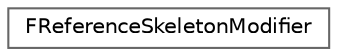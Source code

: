 digraph "Graphical Class Hierarchy"
{
 // INTERACTIVE_SVG=YES
 // LATEX_PDF_SIZE
  bgcolor="transparent";
  edge [fontname=Helvetica,fontsize=10,labelfontname=Helvetica,labelfontsize=10];
  node [fontname=Helvetica,fontsize=10,shape=box,height=0.2,width=0.4];
  rankdir="LR";
  Node0 [id="Node000000",label="FReferenceSkeletonModifier",height=0.2,width=0.4,color="grey40", fillcolor="white", style="filled",URL="$d9/da4/structFReferenceSkeletonModifier.html",tooltip=" "];
}
